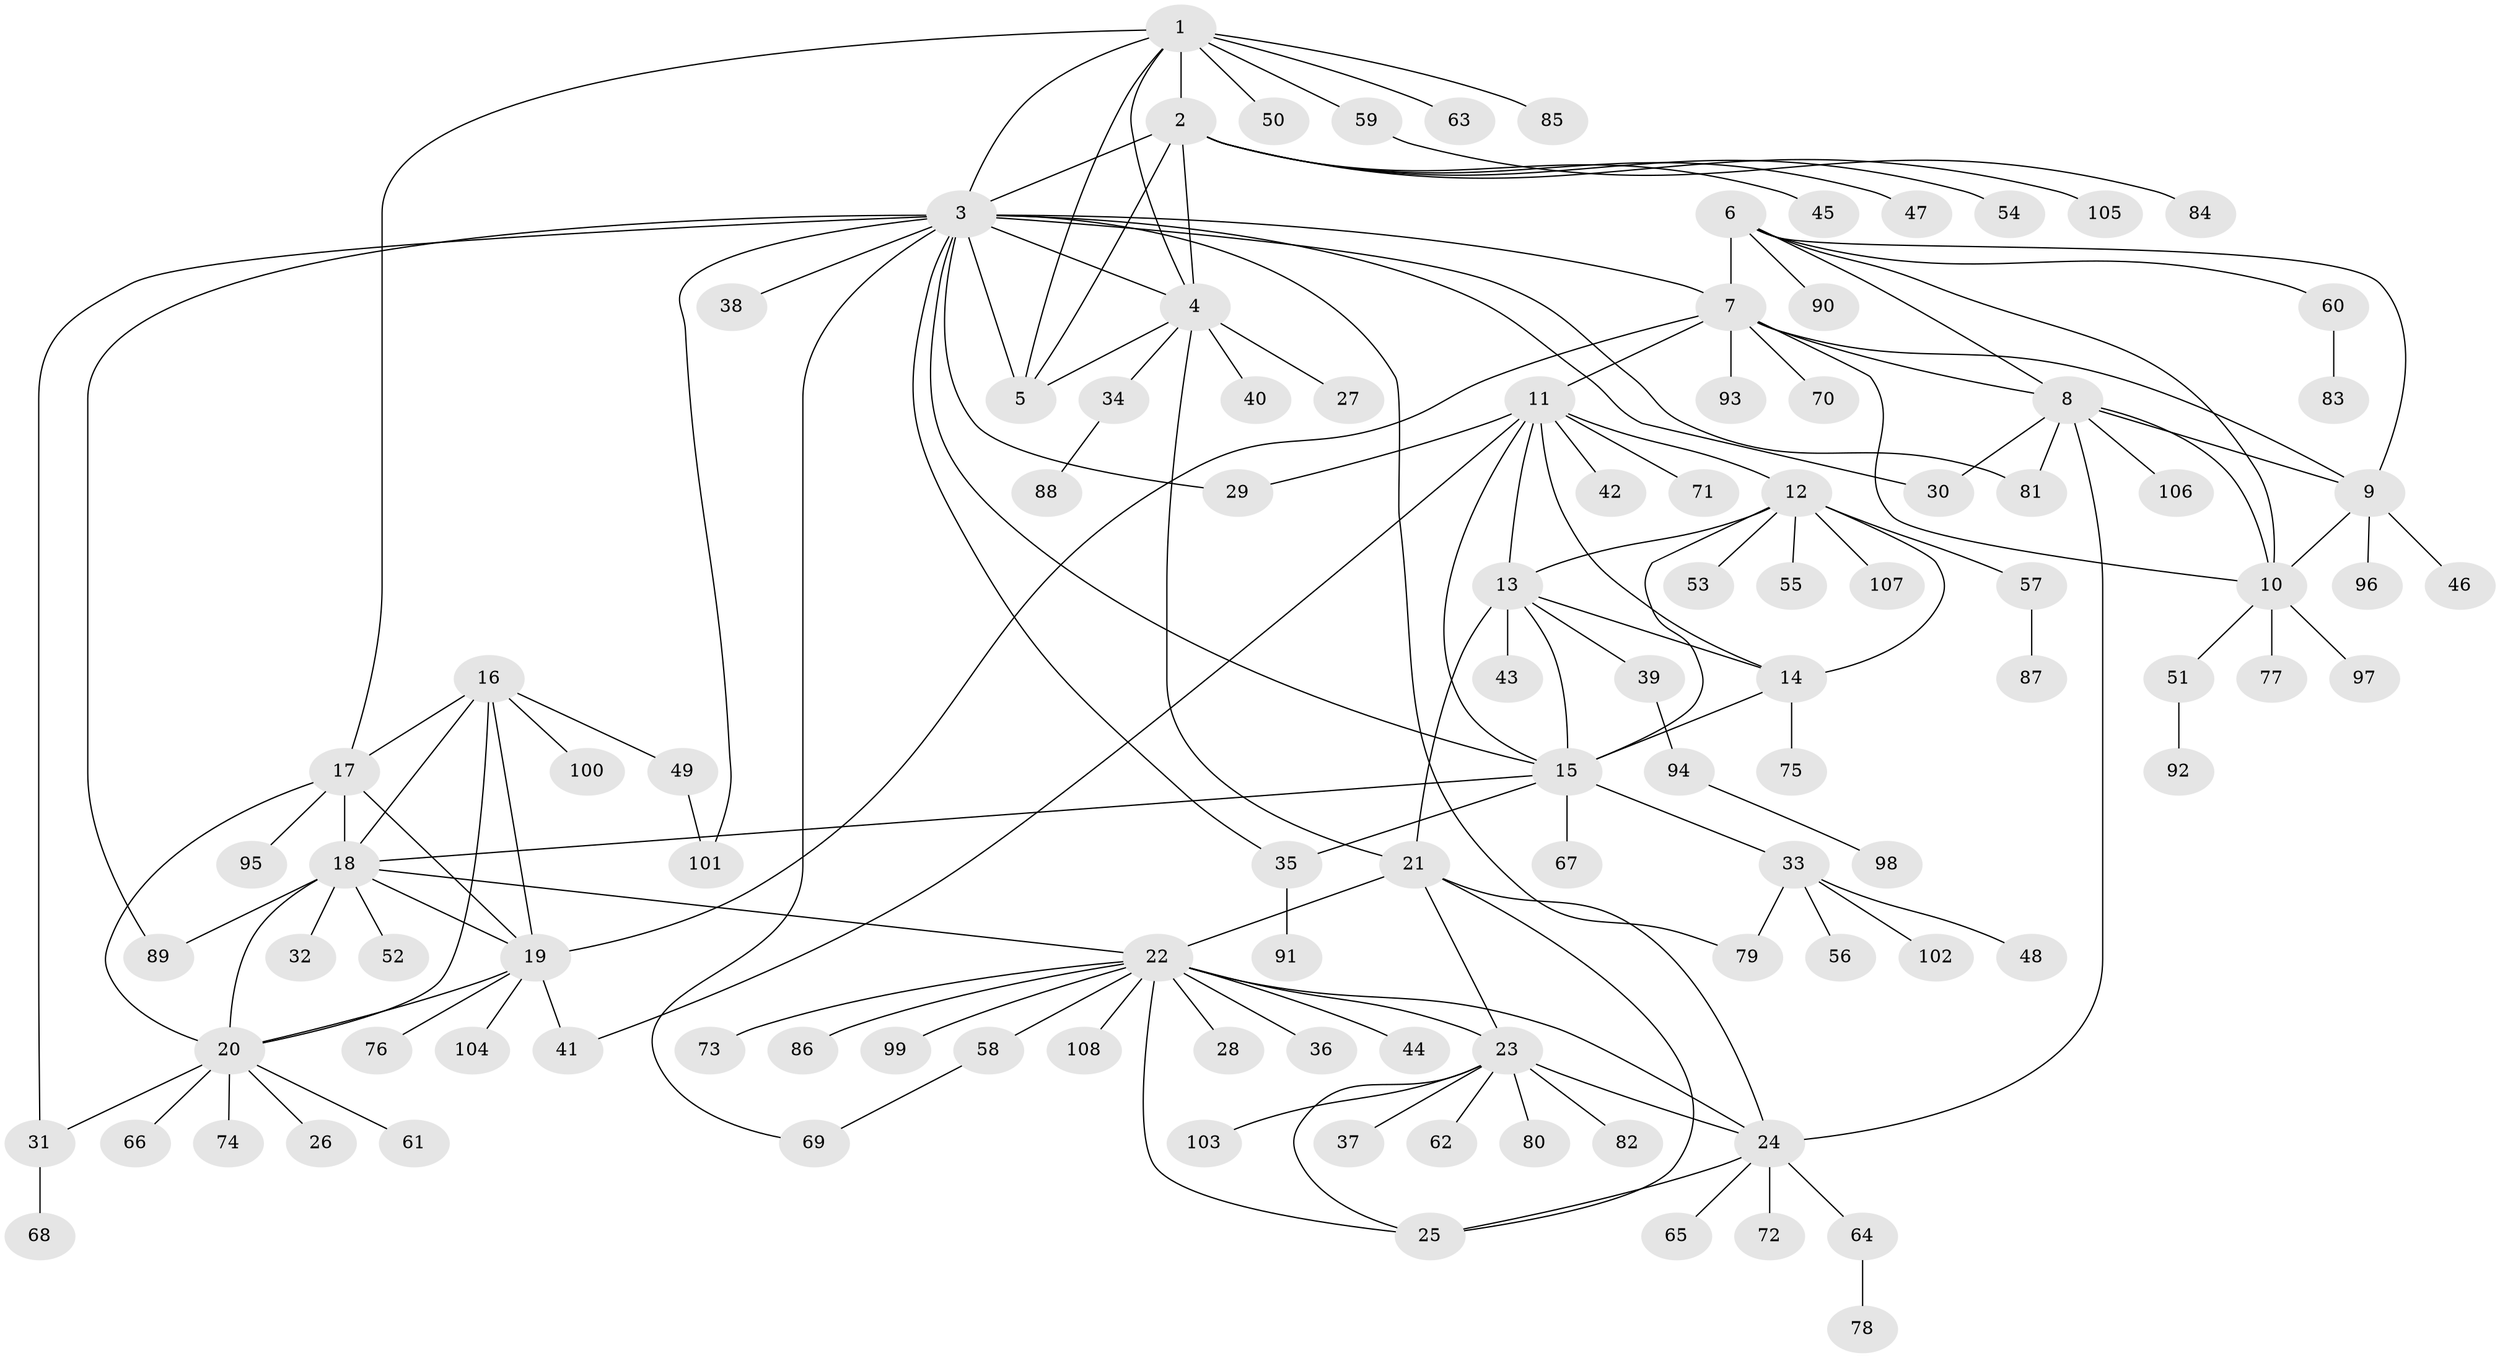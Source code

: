 // coarse degree distribution, {8: 0.036585365853658534, 7: 0.07317073170731707, 15: 0.024390243902439025, 6: 0.024390243902439025, 5: 0.036585365853658534, 9: 0.024390243902439025, 4: 0.024390243902439025, 12: 0.012195121951219513, 1: 0.6463414634146342, 2: 0.0975609756097561}
// Generated by graph-tools (version 1.1) at 2025/52/02/27/25 19:52:17]
// undirected, 108 vertices, 153 edges
graph export_dot {
graph [start="1"]
  node [color=gray90,style=filled];
  1;
  2;
  3;
  4;
  5;
  6;
  7;
  8;
  9;
  10;
  11;
  12;
  13;
  14;
  15;
  16;
  17;
  18;
  19;
  20;
  21;
  22;
  23;
  24;
  25;
  26;
  27;
  28;
  29;
  30;
  31;
  32;
  33;
  34;
  35;
  36;
  37;
  38;
  39;
  40;
  41;
  42;
  43;
  44;
  45;
  46;
  47;
  48;
  49;
  50;
  51;
  52;
  53;
  54;
  55;
  56;
  57;
  58;
  59;
  60;
  61;
  62;
  63;
  64;
  65;
  66;
  67;
  68;
  69;
  70;
  71;
  72;
  73;
  74;
  75;
  76;
  77;
  78;
  79;
  80;
  81;
  82;
  83;
  84;
  85;
  86;
  87;
  88;
  89;
  90;
  91;
  92;
  93;
  94;
  95;
  96;
  97;
  98;
  99;
  100;
  101;
  102;
  103;
  104;
  105;
  106;
  107;
  108;
  1 -- 2;
  1 -- 3;
  1 -- 4;
  1 -- 5;
  1 -- 17;
  1 -- 50;
  1 -- 59;
  1 -- 63;
  1 -- 85;
  2 -- 3;
  2 -- 4;
  2 -- 5;
  2 -- 45;
  2 -- 47;
  2 -- 54;
  2 -- 105;
  3 -- 4;
  3 -- 5;
  3 -- 7;
  3 -- 15;
  3 -- 29;
  3 -- 30;
  3 -- 31;
  3 -- 35;
  3 -- 38;
  3 -- 69;
  3 -- 79;
  3 -- 81;
  3 -- 89;
  3 -- 101;
  4 -- 5;
  4 -- 21;
  4 -- 27;
  4 -- 34;
  4 -- 40;
  6 -- 7;
  6 -- 8;
  6 -- 9;
  6 -- 10;
  6 -- 60;
  6 -- 90;
  7 -- 8;
  7 -- 9;
  7 -- 10;
  7 -- 11;
  7 -- 19;
  7 -- 70;
  7 -- 93;
  8 -- 9;
  8 -- 10;
  8 -- 24;
  8 -- 30;
  8 -- 81;
  8 -- 106;
  9 -- 10;
  9 -- 46;
  9 -- 96;
  10 -- 51;
  10 -- 77;
  10 -- 97;
  11 -- 12;
  11 -- 13;
  11 -- 14;
  11 -- 15;
  11 -- 29;
  11 -- 41;
  11 -- 42;
  11 -- 71;
  12 -- 13;
  12 -- 14;
  12 -- 15;
  12 -- 53;
  12 -- 55;
  12 -- 57;
  12 -- 107;
  13 -- 14;
  13 -- 15;
  13 -- 21;
  13 -- 39;
  13 -- 43;
  14 -- 15;
  14 -- 75;
  15 -- 18;
  15 -- 33;
  15 -- 35;
  15 -- 67;
  16 -- 17;
  16 -- 18;
  16 -- 19;
  16 -- 20;
  16 -- 49;
  16 -- 100;
  17 -- 18;
  17 -- 19;
  17 -- 20;
  17 -- 95;
  18 -- 19;
  18 -- 20;
  18 -- 22;
  18 -- 32;
  18 -- 52;
  18 -- 89;
  19 -- 20;
  19 -- 41;
  19 -- 76;
  19 -- 104;
  20 -- 26;
  20 -- 31;
  20 -- 61;
  20 -- 66;
  20 -- 74;
  21 -- 22;
  21 -- 23;
  21 -- 24;
  21 -- 25;
  22 -- 23;
  22 -- 24;
  22 -- 25;
  22 -- 28;
  22 -- 36;
  22 -- 44;
  22 -- 58;
  22 -- 73;
  22 -- 86;
  22 -- 99;
  22 -- 108;
  23 -- 24;
  23 -- 25;
  23 -- 37;
  23 -- 62;
  23 -- 80;
  23 -- 82;
  23 -- 103;
  24 -- 25;
  24 -- 64;
  24 -- 65;
  24 -- 72;
  31 -- 68;
  33 -- 48;
  33 -- 56;
  33 -- 79;
  33 -- 102;
  34 -- 88;
  35 -- 91;
  39 -- 94;
  49 -- 101;
  51 -- 92;
  57 -- 87;
  58 -- 69;
  59 -- 84;
  60 -- 83;
  64 -- 78;
  94 -- 98;
}
